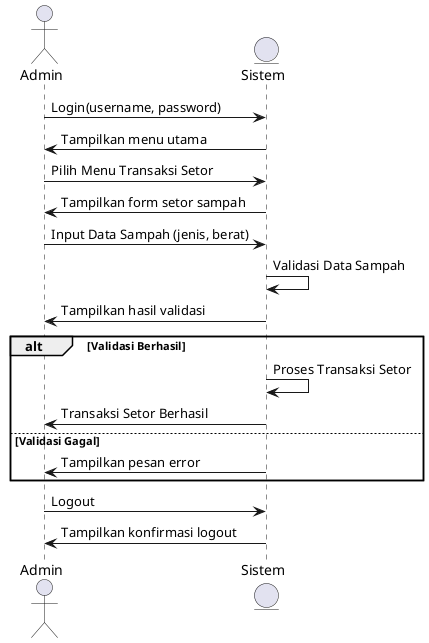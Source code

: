 @startuml
actor Admin
entity Sistem

Admin -> Sistem : Login(username, password)
Sistem -> Admin : Tampilkan menu utama

Admin -> Sistem : Pilih Menu Transaksi Setor
Sistem -> Admin : Tampilkan form setor sampah

Admin -> Sistem : Input Data Sampah (jenis, berat)
Sistem -> Sistem : Validasi Data Sampah
Sistem -> Admin : Tampilkan hasil validasi

alt Validasi Berhasil
    Sistem -> Sistem : Proses Transaksi Setor
    Sistem -> Admin : Transaksi Setor Berhasil
else Validasi Gagal
    Sistem -> Admin : Tampilkan pesan error
end

Admin -> Sistem : Logout
Sistem -> Admin : Tampilkan konfirmasi logout
@enduml
